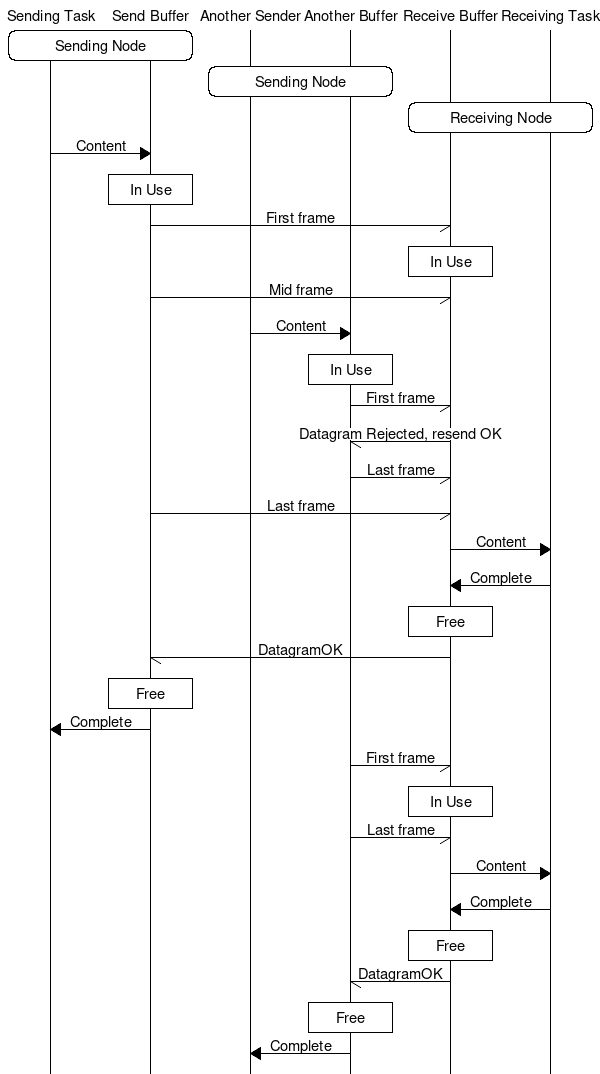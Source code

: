 # MSC for normal datagram send (without a higher protocol)
msc {

  s [label="Sending Task"], sb [label="Send Buffer"], 
  as [label="Another Sender"], asb [label="Another Buffer"], 
  rb [label="Receive Buffer"], r [label="Receiving Task"];

  s rbox sb [label="Sending Node"];
  as rbox asb [label="Sending Node"];
  rb rbox r [label="Receiving Node"];
  
  s=>sb [label="Content"];
  sb box sb [label="In Use"];
  
  sb->rb [ label = "First frame" ] ;
  rb box rb [label="In Use"];
  sb->rb [ label = "Mid frame" ] ;
  
  as=>asb [label="Content"];
  asb box asb [label="In Use"];
  asb->rb [ label = "First frame" ] ;
  rb -> asb [ label="Datagram Rejected, resend OK" ] ;
  asb->rb [ label = "Last frame" ] ;

  sb->rb [ label = "Last frame" ] ;

  rb=>r [label="Content"];
  r=>rb [label="Complete"];

  rb box rb [label="Free"];
  
  rb -> sb [ label="DatagramOK" ] ;
  
  sb box sb [label="Free"];
  sb=>s [label="Complete"];

  asb->rb [ label = "First frame" ] ;
  rb box rb [label="In Use"];
  asb->rb [ label = "Last frame" ] ;
  rb=>r [label="Content"];
  r=>rb [label="Complete"];
  rb box rb [label="Free"];
  rb -> asb [ label="DatagramOK" ] ;
  asb box asb [label="Free"];
  asb=>as [label="Complete"];
  
}
